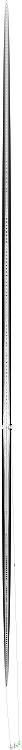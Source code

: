 digraph finite_state_machine {
rankdir=LR;
size="8,5"
node [shape = circle];
10 [label="10" color="black" shape="circle"]
10 -> 11 [label="?"]
10 -> 11 [label="?"]
10 -> 11 [label="?"]
10 -> 11 [label="?"]
10 -> 11 [label="?"]
10 -> 11 [label="?"]
10 -> 11 [label="?"]
10 -> 11 [label="?"]
10 -> 11 [label="?"]
10 -> 11 [label="?"]
10 -> 11 [label="?"]
10 -> 11 [label="?"]
10 -> 11 [label="?"]
10 -> 11 [label="?"]
10 -> 11 [label="?"]
10 -> 11 [label="?"]
10 -> 11 [label="?"]
10 -> 11 [label="?"]
10 -> 11 [label="?"]
10 -> 11 [label="?"]
10 -> 11 [label="?"]
10 -> 11 [label="?"]
10 -> 11 [label="?"]
10 -> 11 [label="?"]
10 -> 11 [label="?"]
10 -> 11 [label="?"]
10 -> 11 [label="?"]
10 -> 11 [label="?"]
10 -> 11 [label="?"]
10 -> 11 [label="?"]
10 -> 11 [label="?"]
10 -> 11 [label="?"]
10 -> 11 [label="?"]
10 -> 11 [label="?"]
10 -> 11 [label="?"]
10 -> 11 [label="?"]
10 -> 11 [label="?"]
10 -> 11 [label="?"]
10 -> 11 [label="?"]
10 -> 11 [label="?"]
10 -> 11 [label="?"]
10 -> 11 [label="?"]
10 -> 11 [label="?"]
10 -> 11 [label="?"]
10 -> 11 [label="?"]
10 -> 11 [label="?"]
10 -> 11 [label="?"]
10 -> 11 [label="?"]
10 -> 11 [label="0"]
10 -> 11 [label="1"]
10 -> 11 [label="2"]
10 -> 11 [label="3"]
10 -> 11 [label="4"]
10 -> 11 [label="5"]
10 -> 11 [label="6"]
10 -> 11 [label="7"]
10 -> 11 [label="8"]
10 -> 11 [label="9"]
10 -> 11 [label="?"]
10 -> 11 [label="?"]
10 -> 11 [label="?"]
10 -> 11 [label="?"]
10 -> 11 [label="?"]
10 -> 11 [label="?"]
10 -> 11 [label="?"]
10 -> 11 [label="A"]
10 -> 11 [label="B"]
10 -> 11 [label="C"]
10 -> 11 [label="D"]
10 -> 11 [label="E"]
10 -> 11 [label="F"]
10 -> 11 [label="G"]
10 -> 11 [label="H"]
10 -> 11 [label="I"]
10 -> 11 [label="J"]
10 -> 11 [label="K"]
10 -> 11 [label="L"]
10 -> 11 [label="M"]
10 -> 11 [label="N"]
10 -> 11 [label="O"]
10 -> 11 [label="P"]
10 -> 11 [label="Q"]
10 -> 11 [label="R"]
10 -> 11 [label="S"]
10 -> 11 [label="T"]
10 -> 11 [label="U"]
10 -> 11 [label="V"]
10 -> 11 [label="W"]
10 -> 11 [label="X"]
10 -> 11 [label="Y"]
10 -> 11 [label="Z"]
10 -> 11 [label="?"]
10 -> 11 [label="?"]
10 -> 11 [label="?"]
10 -> 11 [label="?"]
10 -> 11 [label="?"]
10 -> 11 [label="?"]
10 -> 13 [label="a"]
10 -> 11 [label="b"]
10 -> 11 [label="c"]
10 -> 11 [label="d"]
10 -> 11 [label="e"]
10 -> 11 [label="f"]
10 -> 11 [label="g"]
10 -> 11 [label="h"]
10 -> 11 [label="i"]
10 -> 11 [label="j"]
10 -> 11 [label="k"]
10 -> 11 [label="l"]
10 -> 11 [label="m"]
10 -> 11 [label="n"]
10 -> 11 [label="o"]
10 -> 11 [label="p"]
10 -> 11 [label="q"]
10 -> 11 [label="r"]
10 -> 11 [label="s"]
10 -> 11 [label="t"]
10 -> 11 [label="u"]
10 -> 11 [label="v"]
10 -> 11 [label="w"]
10 -> 11 [label="x"]
10 -> 11 [label="y"]
10 -> 11 [label="z"]
10 -> 11 [label="?"]
10 -> 11 [label="?"]
10 -> 11 [label="?"]
10 -> 11 [label="?"]
10 -> 11 [label="?"]
10 -> 11 [label="?"]
10 -> 11 [label="?"]
10 -> 11 [label="?"]
10 -> 11 [label="?"]
10 -> 11 [label="?"]
10 -> 11 [label="?"]
10 -> 11 [label="?"]
10 -> 11 [label="?"]
10 -> 11 [label="?"]
10 -> 11 [label="?"]
10 -> 11 [label="?"]
10 -> 11 [label="?"]
10 -> 11 [label="?"]
10 -> 11 [label="?"]
10 -> 11 [label="?"]
10 -> 11 [label="?"]
10 -> 11 [label="?"]
10 -> 11 [label="?"]
10 -> 11 [label="?"]
10 -> 11 [label="?"]
10 -> 11 [label="?"]
10 -> 11 [label="?"]
10 -> 11 [label="?"]
10 -> 11 [label="?"]
10 -> 11 [label="?"]
10 -> 11 [label="?"]
10 -> 11 [label="?"]
10 -> 11 [label="?"]
10 -> 11 [label="?"]
10 -> 11 [label="?"]
10 -> 11 [label="?"]
10 -> 11 [label="?"]
10 -> 11 [label="?"]
10 -> 11 [label="?"]
10 -> 11 [label="?"]
10 -> 11 [label="?"]
10 -> 11 [label="?"]
10 -> 11 [label="?"]
10 -> 11 [label="?"]
10 -> 11 [label="?"]
10 -> 11 [label="?"]
10 -> 11 [label="?"]
10 -> 11 [label="ª"]
10 -> 11 [label="?"]
10 -> 11 [label="?"]
10 -> 11 [label="?"]
10 -> 11 [label="?"]
10 -> 11 [label="?"]
10 -> 11 [label="?"]
10 -> 11 [label="?"]
10 -> 11 [label="?"]
10 -> 11 [label="?"]
10 -> 11 [label="?"]
10 -> 11 [label="µ"]
10 -> 11 [label="?"]
10 -> 11 [label="?"]
10 -> 11 [label="?"]
10 -> 11 [label="?"]
10 -> 11 [label="º"]
10 -> 11 [label="?"]
10 -> 11 [label="?"]
10 -> 11 [label="?"]
10 -> 11 [label="?"]
10 -> 11 [label="?"]
10 -> 11 [label="À"]
10 -> 11 [label="Á"]
10 -> 11 [label="Â"]
10 -> 11 [label="Ã"]
10 -> 11 [label="Ä"]
10 -> 11 [label="Å"]
10 -> 11 [label="Æ"]
10 -> 11 [label="Ç"]
10 -> 11 [label="È"]
10 -> 11 [label="É"]
10 -> 11 [label="Ê"]
10 -> 11 [label="Ë"]
10 -> 11 [label="Ì"]
10 -> 11 [label="Í"]
10 -> 11 [label="Î"]
10 -> 11 [label="Ï"]
10 -> 11 [label="Ð"]
10 -> 11 [label="Ñ"]
10 -> 11 [label="Ò"]
10 -> 11 [label="Ó"]
10 -> 11 [label="Ô"]
10 -> 11 [label="Õ"]
10 -> 11 [label="Ö"]
10 -> 11 [label="?"]
10 -> 11 [label="Ø"]
10 -> 11 [label="Ù"]
10 -> 11 [label="Ú"]
10 -> 11 [label="Û"]
10 -> 11 [label="Ü"]
10 -> 11 [label="Ý"]
10 -> 11 [label="Þ"]
10 -> 11 [label="ß"]
10 -> 11 [label="à"]
10 -> 11 [label="á"]
10 -> 11 [label="â"]
10 -> 11 [label="ã"]
10 -> 11 [label="ä"]
10 -> 11 [label="å"]
10 -> 11 [label="æ"]
10 -> 11 [label="ç"]
10 -> 11 [label="è"]
10 -> 11 [label="é"]
10 -> 11 [label="ê"]
10 -> 11 [label="ë"]
10 -> 11 [label="ì"]
10 -> 11 [label="í"]
10 -> 11 [label="î"]
10 -> 11 [label="ï"]
10 -> 11 [label="ð"]
10 -> 11 [label="ñ"]
10 -> 11 [label="ò"]
10 -> 11 [label="ó"]
10 -> 11 [label="ô"]
10 -> 11 [label="õ"]
10 -> 11 [label="ö"]
10 -> 11 [label="?"]
10 -> 11 [label="ø"]
10 -> 11 [label="ù"]
10 -> 11 [label="ú"]
10 -> 11 [label="û"]
10 -> 11 [label="ü"]
10 -> 11 [label="ý"]
10 -> 11 [label="þ"]
10 -> 11 [label="ÿ"]
10 [color="blue"]
11 [label="11" color="black" shape="circle"]
11 -> 12 [label="a"]
12 [label="12" color="green" shape="doublecircle"]
13 [label="13" color="black" shape="circle"]
13 -> 12 [label="a"]
13 -> 12 [label="b"]
}